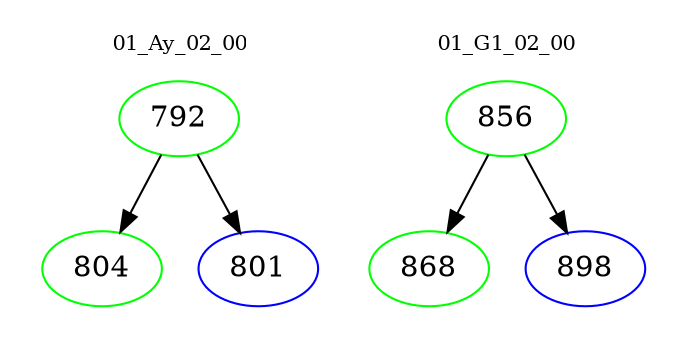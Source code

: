 digraph{
subgraph cluster_0 {
color = white
label = "01_Ay_02_00";
fontsize=10;
T0_792 [label="792", color="green"]
T0_792 -> T0_804 [color="black"]
T0_804 [label="804", color="green"]
T0_792 -> T0_801 [color="black"]
T0_801 [label="801", color="blue"]
}
subgraph cluster_1 {
color = white
label = "01_G1_02_00";
fontsize=10;
T1_856 [label="856", color="green"]
T1_856 -> T1_868 [color="black"]
T1_868 [label="868", color="green"]
T1_856 -> T1_898 [color="black"]
T1_898 [label="898", color="blue"]
}
}
